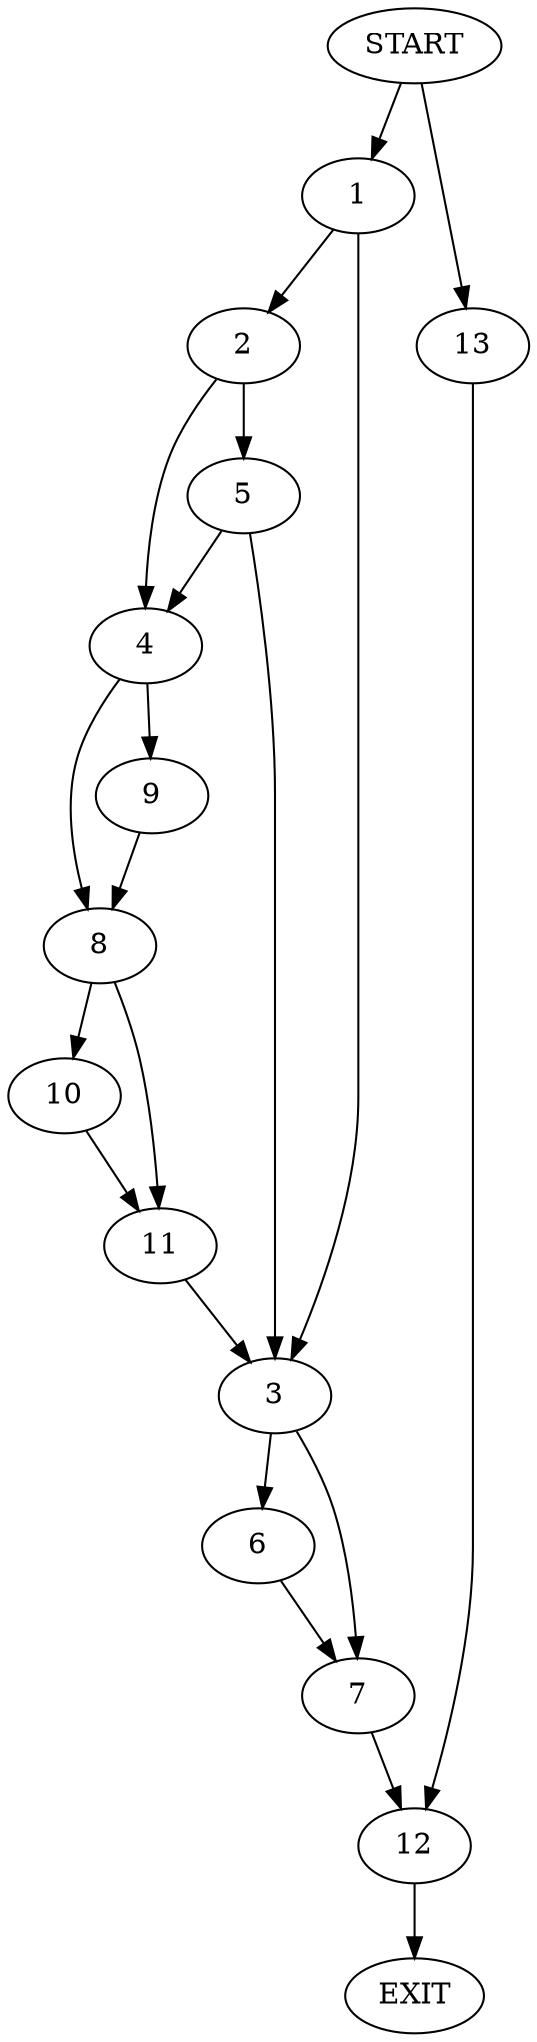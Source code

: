digraph {
0 [label="START"]
14 [label="EXIT"]
0 -> 1
1 -> 2
1 -> 3
2 -> 4
2 -> 5
3 -> 6
3 -> 7
5 -> 4
5 -> 3
4 -> 8
4 -> 9
8 -> 10
8 -> 11
9 -> 8
10 -> 11
11 -> 3
6 -> 7
7 -> 12
12 -> 14
0 -> 13
13 -> 12
}
